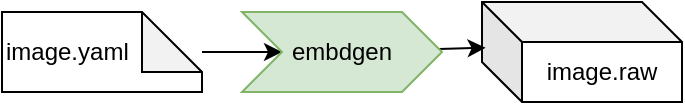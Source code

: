 <mxfile version="22.1.18" type="device">
  <diagram name="Page-1" id="tVLz-H8TcDohW4CUsqgu">
    <mxGraphModel dx="1368" dy="963" grid="1" gridSize="10" guides="1" tooltips="1" connect="1" arrows="1" fold="1" page="1" pageScale="1" pageWidth="850" pageHeight="1100" math="0" shadow="0">
      <root>
        <mxCell id="0" />
        <mxCell id="1" parent="0" />
        <mxCell id="M-7buxWzd58EejQ7mZZN-48" style="edgeStyle=none;html=1;entryX=0;entryY=0.5;entryDx=0;entryDy=0;" edge="1" parent="1" source="M-7buxWzd58EejQ7mZZN-49" target="M-7buxWzd58EejQ7mZZN-52">
          <mxGeometry relative="1" as="geometry" />
        </mxCell>
        <mxCell id="M-7buxWzd58EejQ7mZZN-49" value="image.yaml" style="shape=note;whiteSpace=wrap;html=1;backgroundOutline=1;darkOpacity=0.05;align=left;" vertex="1" parent="1">
          <mxGeometry x="100" y="210" width="100" height="40" as="geometry" />
        </mxCell>
        <mxCell id="M-7buxWzd58EejQ7mZZN-50" value="image.raw" style="shape=cube;whiteSpace=wrap;html=1;boundedLbl=1;backgroundOutline=1;darkOpacity=0.05;darkOpacity2=0.1;" vertex="1" parent="1">
          <mxGeometry x="340" y="205" width="100" height="50" as="geometry" />
        </mxCell>
        <mxCell id="M-7buxWzd58EejQ7mZZN-51" style="edgeStyle=none;html=1;entryX=0.018;entryY=0.457;entryDx=0;entryDy=0;entryPerimeter=0;" edge="1" parent="1" source="M-7buxWzd58EejQ7mZZN-52" target="M-7buxWzd58EejQ7mZZN-50">
          <mxGeometry relative="1" as="geometry" />
        </mxCell>
        <mxCell id="M-7buxWzd58EejQ7mZZN-52" value="embdgen" style="shape=step;perimeter=stepPerimeter;whiteSpace=wrap;html=1;fixedSize=1;fillColor=#d5e8d4;strokeColor=#82b366;" vertex="1" parent="1">
          <mxGeometry x="220" y="210" width="100" height="40" as="geometry" />
        </mxCell>
      </root>
    </mxGraphModel>
  </diagram>
</mxfile>
